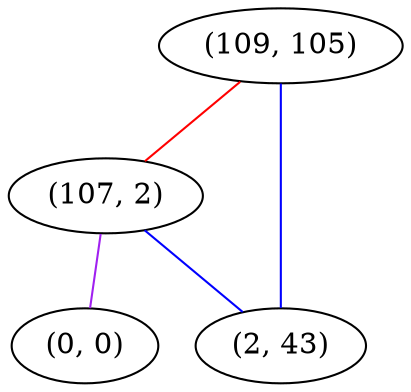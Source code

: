 graph "" {
"(109, 105)";
"(107, 2)";
"(0, 0)";
"(2, 43)";
"(109, 105)" -- "(107, 2)"  [color=red, key=0, weight=1];
"(109, 105)" -- "(2, 43)"  [color=blue, key=0, weight=3];
"(107, 2)" -- "(0, 0)"  [color=purple, key=0, weight=4];
"(107, 2)" -- "(2, 43)"  [color=blue, key=0, weight=3];
}
